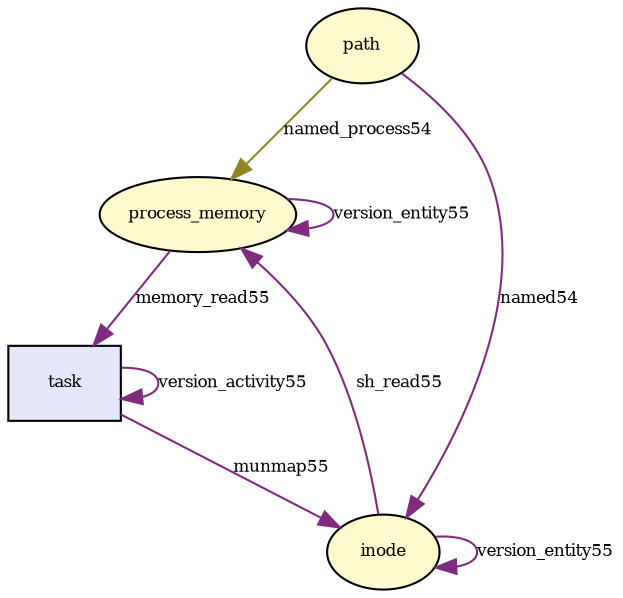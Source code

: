 digraph RGL__DirectedAdjacencyGraph {path[fontsize = 8,label = "path",shape = ellipse, fillcolor="#fffacd", style = filled]

process_memory[fontsize = 8,label = "process_memory",shape = ellipse, fillcolor="#fffacd", style = filled]

path -> process_memory[fontsize = 8,label = "named_process54", color="#908526"]

inode[fontsize = 8,label = "inode",shape = ellipse, fillcolor="#fffacd", style = filled]

path -> inode[fontsize = 8,label = "named54", color="#7f2b7e"]

process_memory -> process_memory[fontsize = 8,label = "version_entity55", color="#7f2b7e"]

inode -> process_memory[fontsize = 8,label = "sh_read55", color="#7f2b7e"]

task[fontsize = 8,label = "task",shape = rectangle, fillcolor="#e6e6fa", style = filled]

task -> task[fontsize = 8,label = "version_activity55", color="#7f2b7e"]

process_memory -> task[fontsize = 8,label = "memory_read55", color="#7f2b7e"]

inode -> inode[fontsize = 8,label = "version_entity55", color="#7f2b7e"]

task -> inode[fontsize = 8,label = "munmap55", color="#7f2b7e"]

}